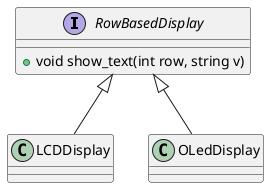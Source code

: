 @startuml Display UML


interface RowBasedDisplay {
    + void show_text(int row, string v)
}

RowBasedDisplay <|-- LCDDisplay

RowBasedDisplay <|-- OLedDisplay



@enduml
